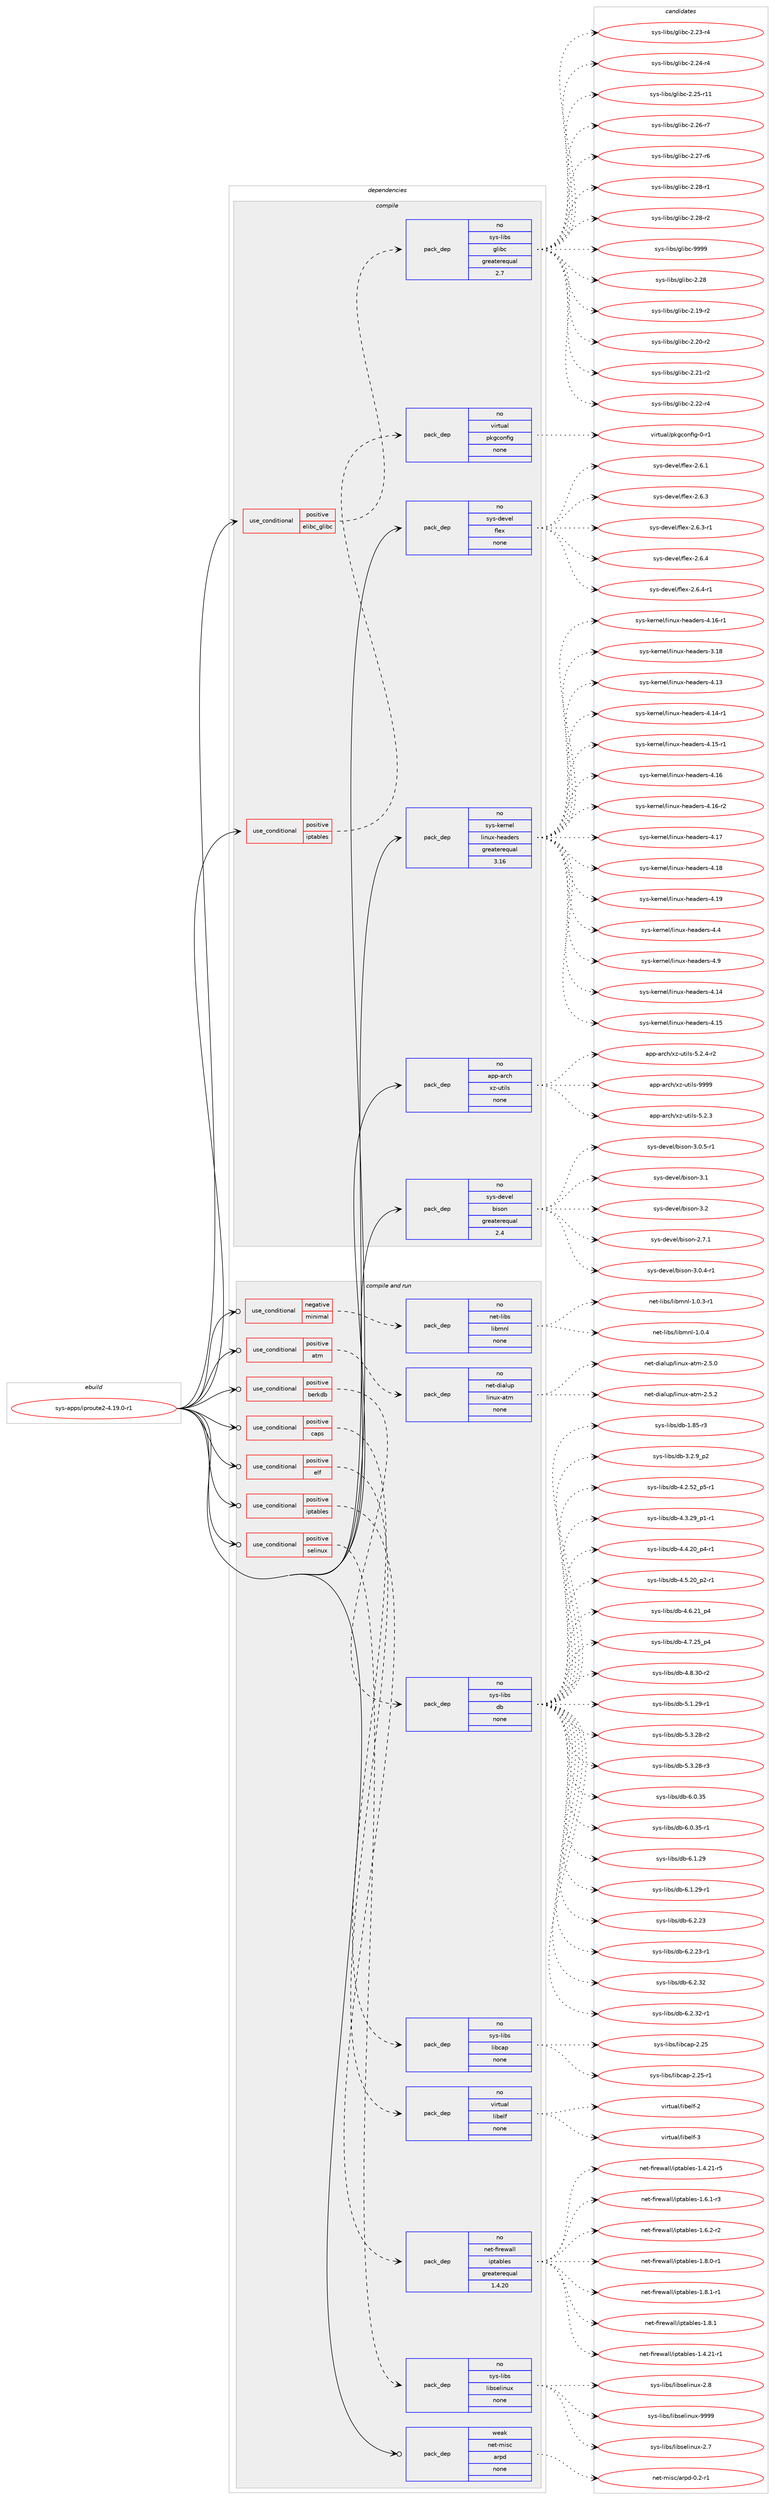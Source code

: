 digraph prolog {

# *************
# Graph options
# *************

newrank=true;
concentrate=true;
compound=true;
graph [rankdir=LR,fontname=Helvetica,fontsize=10,ranksep=1.5];#, ranksep=2.5, nodesep=0.2];
edge  [arrowhead=vee];
node  [fontname=Helvetica,fontsize=10];

# **********
# The ebuild
# **********

subgraph cluster_leftcol {
color=gray;
rank=same;
label=<<i>ebuild</i>>;
id [label="sys-apps/iproute2-4.19.0-r1", color=red, width=4, href="../sys-apps/iproute2-4.19.0-r1.svg"];
}

# ****************
# The dependencies
# ****************

subgraph cluster_midcol {
color=gray;
label=<<i>dependencies</i>>;
subgraph cluster_compile {
fillcolor="#eeeeee";
style=filled;
label=<<i>compile</i>>;
subgraph cond1183 {
dependency7001 [label=<<TABLE BORDER="0" CELLBORDER="1" CELLSPACING="0" CELLPADDING="4"><TR><TD ROWSPAN="3" CELLPADDING="10">use_conditional</TD></TR><TR><TD>positive</TD></TR><TR><TD>elibc_glibc</TD></TR></TABLE>>, shape=none, color=red];
subgraph pack5641 {
dependency7002 [label=<<TABLE BORDER="0" CELLBORDER="1" CELLSPACING="0" CELLPADDING="4" WIDTH="220"><TR><TD ROWSPAN="6" CELLPADDING="30">pack_dep</TD></TR><TR><TD WIDTH="110">no</TD></TR><TR><TD>sys-libs</TD></TR><TR><TD>glibc</TD></TR><TR><TD>greaterequal</TD></TR><TR><TD>2.7</TD></TR></TABLE>>, shape=none, color=blue];
}
dependency7001:e -> dependency7002:w [weight=20,style="dashed",arrowhead="vee"];
}
id:e -> dependency7001:w [weight=20,style="solid",arrowhead="vee"];
subgraph cond1184 {
dependency7003 [label=<<TABLE BORDER="0" CELLBORDER="1" CELLSPACING="0" CELLPADDING="4"><TR><TD ROWSPAN="3" CELLPADDING="10">use_conditional</TD></TR><TR><TD>positive</TD></TR><TR><TD>iptables</TD></TR></TABLE>>, shape=none, color=red];
subgraph pack5642 {
dependency7004 [label=<<TABLE BORDER="0" CELLBORDER="1" CELLSPACING="0" CELLPADDING="4" WIDTH="220"><TR><TD ROWSPAN="6" CELLPADDING="30">pack_dep</TD></TR><TR><TD WIDTH="110">no</TD></TR><TR><TD>virtual</TD></TR><TR><TD>pkgconfig</TD></TR><TR><TD>none</TD></TR><TR><TD></TD></TR></TABLE>>, shape=none, color=blue];
}
dependency7003:e -> dependency7004:w [weight=20,style="dashed",arrowhead="vee"];
}
id:e -> dependency7003:w [weight=20,style="solid",arrowhead="vee"];
subgraph pack5643 {
dependency7005 [label=<<TABLE BORDER="0" CELLBORDER="1" CELLSPACING="0" CELLPADDING="4" WIDTH="220"><TR><TD ROWSPAN="6" CELLPADDING="30">pack_dep</TD></TR><TR><TD WIDTH="110">no</TD></TR><TR><TD>app-arch</TD></TR><TR><TD>xz-utils</TD></TR><TR><TD>none</TD></TR><TR><TD></TD></TR></TABLE>>, shape=none, color=blue];
}
id:e -> dependency7005:w [weight=20,style="solid",arrowhead="vee"];
subgraph pack5644 {
dependency7006 [label=<<TABLE BORDER="0" CELLBORDER="1" CELLSPACING="0" CELLPADDING="4" WIDTH="220"><TR><TD ROWSPAN="6" CELLPADDING="30">pack_dep</TD></TR><TR><TD WIDTH="110">no</TD></TR><TR><TD>sys-devel</TD></TR><TR><TD>bison</TD></TR><TR><TD>greaterequal</TD></TR><TR><TD>2.4</TD></TR></TABLE>>, shape=none, color=blue];
}
id:e -> dependency7006:w [weight=20,style="solid",arrowhead="vee"];
subgraph pack5645 {
dependency7007 [label=<<TABLE BORDER="0" CELLBORDER="1" CELLSPACING="0" CELLPADDING="4" WIDTH="220"><TR><TD ROWSPAN="6" CELLPADDING="30">pack_dep</TD></TR><TR><TD WIDTH="110">no</TD></TR><TR><TD>sys-devel</TD></TR><TR><TD>flex</TD></TR><TR><TD>none</TD></TR><TR><TD></TD></TR></TABLE>>, shape=none, color=blue];
}
id:e -> dependency7007:w [weight=20,style="solid",arrowhead="vee"];
subgraph pack5646 {
dependency7008 [label=<<TABLE BORDER="0" CELLBORDER="1" CELLSPACING="0" CELLPADDING="4" WIDTH="220"><TR><TD ROWSPAN="6" CELLPADDING="30">pack_dep</TD></TR><TR><TD WIDTH="110">no</TD></TR><TR><TD>sys-kernel</TD></TR><TR><TD>linux-headers</TD></TR><TR><TD>greaterequal</TD></TR><TR><TD>3.16</TD></TR></TABLE>>, shape=none, color=blue];
}
id:e -> dependency7008:w [weight=20,style="solid",arrowhead="vee"];
}
subgraph cluster_compileandrun {
fillcolor="#eeeeee";
style=filled;
label=<<i>compile and run</i>>;
subgraph cond1185 {
dependency7009 [label=<<TABLE BORDER="0" CELLBORDER="1" CELLSPACING="0" CELLPADDING="4"><TR><TD ROWSPAN="3" CELLPADDING="10">use_conditional</TD></TR><TR><TD>negative</TD></TR><TR><TD>minimal</TD></TR></TABLE>>, shape=none, color=red];
subgraph pack5647 {
dependency7010 [label=<<TABLE BORDER="0" CELLBORDER="1" CELLSPACING="0" CELLPADDING="4" WIDTH="220"><TR><TD ROWSPAN="6" CELLPADDING="30">pack_dep</TD></TR><TR><TD WIDTH="110">no</TD></TR><TR><TD>net-libs</TD></TR><TR><TD>libmnl</TD></TR><TR><TD>none</TD></TR><TR><TD></TD></TR></TABLE>>, shape=none, color=blue];
}
dependency7009:e -> dependency7010:w [weight=20,style="dashed",arrowhead="vee"];
}
id:e -> dependency7009:w [weight=20,style="solid",arrowhead="odotvee"];
subgraph cond1186 {
dependency7011 [label=<<TABLE BORDER="0" CELLBORDER="1" CELLSPACING="0" CELLPADDING="4"><TR><TD ROWSPAN="3" CELLPADDING="10">use_conditional</TD></TR><TR><TD>positive</TD></TR><TR><TD>atm</TD></TR></TABLE>>, shape=none, color=red];
subgraph pack5648 {
dependency7012 [label=<<TABLE BORDER="0" CELLBORDER="1" CELLSPACING="0" CELLPADDING="4" WIDTH="220"><TR><TD ROWSPAN="6" CELLPADDING="30">pack_dep</TD></TR><TR><TD WIDTH="110">no</TD></TR><TR><TD>net-dialup</TD></TR><TR><TD>linux-atm</TD></TR><TR><TD>none</TD></TR><TR><TD></TD></TR></TABLE>>, shape=none, color=blue];
}
dependency7011:e -> dependency7012:w [weight=20,style="dashed",arrowhead="vee"];
}
id:e -> dependency7011:w [weight=20,style="solid",arrowhead="odotvee"];
subgraph cond1187 {
dependency7013 [label=<<TABLE BORDER="0" CELLBORDER="1" CELLSPACING="0" CELLPADDING="4"><TR><TD ROWSPAN="3" CELLPADDING="10">use_conditional</TD></TR><TR><TD>positive</TD></TR><TR><TD>berkdb</TD></TR></TABLE>>, shape=none, color=red];
subgraph pack5649 {
dependency7014 [label=<<TABLE BORDER="0" CELLBORDER="1" CELLSPACING="0" CELLPADDING="4" WIDTH="220"><TR><TD ROWSPAN="6" CELLPADDING="30">pack_dep</TD></TR><TR><TD WIDTH="110">no</TD></TR><TR><TD>sys-libs</TD></TR><TR><TD>db</TD></TR><TR><TD>none</TD></TR><TR><TD></TD></TR></TABLE>>, shape=none, color=blue];
}
dependency7013:e -> dependency7014:w [weight=20,style="dashed",arrowhead="vee"];
}
id:e -> dependency7013:w [weight=20,style="solid",arrowhead="odotvee"];
subgraph cond1188 {
dependency7015 [label=<<TABLE BORDER="0" CELLBORDER="1" CELLSPACING="0" CELLPADDING="4"><TR><TD ROWSPAN="3" CELLPADDING="10">use_conditional</TD></TR><TR><TD>positive</TD></TR><TR><TD>caps</TD></TR></TABLE>>, shape=none, color=red];
subgraph pack5650 {
dependency7016 [label=<<TABLE BORDER="0" CELLBORDER="1" CELLSPACING="0" CELLPADDING="4" WIDTH="220"><TR><TD ROWSPAN="6" CELLPADDING="30">pack_dep</TD></TR><TR><TD WIDTH="110">no</TD></TR><TR><TD>sys-libs</TD></TR><TR><TD>libcap</TD></TR><TR><TD>none</TD></TR><TR><TD></TD></TR></TABLE>>, shape=none, color=blue];
}
dependency7015:e -> dependency7016:w [weight=20,style="dashed",arrowhead="vee"];
}
id:e -> dependency7015:w [weight=20,style="solid",arrowhead="odotvee"];
subgraph cond1189 {
dependency7017 [label=<<TABLE BORDER="0" CELLBORDER="1" CELLSPACING="0" CELLPADDING="4"><TR><TD ROWSPAN="3" CELLPADDING="10">use_conditional</TD></TR><TR><TD>positive</TD></TR><TR><TD>elf</TD></TR></TABLE>>, shape=none, color=red];
subgraph pack5651 {
dependency7018 [label=<<TABLE BORDER="0" CELLBORDER="1" CELLSPACING="0" CELLPADDING="4" WIDTH="220"><TR><TD ROWSPAN="6" CELLPADDING="30">pack_dep</TD></TR><TR><TD WIDTH="110">no</TD></TR><TR><TD>virtual</TD></TR><TR><TD>libelf</TD></TR><TR><TD>none</TD></TR><TR><TD></TD></TR></TABLE>>, shape=none, color=blue];
}
dependency7017:e -> dependency7018:w [weight=20,style="dashed",arrowhead="vee"];
}
id:e -> dependency7017:w [weight=20,style="solid",arrowhead="odotvee"];
subgraph cond1190 {
dependency7019 [label=<<TABLE BORDER="0" CELLBORDER="1" CELLSPACING="0" CELLPADDING="4"><TR><TD ROWSPAN="3" CELLPADDING="10">use_conditional</TD></TR><TR><TD>positive</TD></TR><TR><TD>iptables</TD></TR></TABLE>>, shape=none, color=red];
subgraph pack5652 {
dependency7020 [label=<<TABLE BORDER="0" CELLBORDER="1" CELLSPACING="0" CELLPADDING="4" WIDTH="220"><TR><TD ROWSPAN="6" CELLPADDING="30">pack_dep</TD></TR><TR><TD WIDTH="110">no</TD></TR><TR><TD>net-firewall</TD></TR><TR><TD>iptables</TD></TR><TR><TD>greaterequal</TD></TR><TR><TD>1.4.20</TD></TR></TABLE>>, shape=none, color=blue];
}
dependency7019:e -> dependency7020:w [weight=20,style="dashed",arrowhead="vee"];
}
id:e -> dependency7019:w [weight=20,style="solid",arrowhead="odotvee"];
subgraph cond1191 {
dependency7021 [label=<<TABLE BORDER="0" CELLBORDER="1" CELLSPACING="0" CELLPADDING="4"><TR><TD ROWSPAN="3" CELLPADDING="10">use_conditional</TD></TR><TR><TD>positive</TD></TR><TR><TD>selinux</TD></TR></TABLE>>, shape=none, color=red];
subgraph pack5653 {
dependency7022 [label=<<TABLE BORDER="0" CELLBORDER="1" CELLSPACING="0" CELLPADDING="4" WIDTH="220"><TR><TD ROWSPAN="6" CELLPADDING="30">pack_dep</TD></TR><TR><TD WIDTH="110">no</TD></TR><TR><TD>sys-libs</TD></TR><TR><TD>libselinux</TD></TR><TR><TD>none</TD></TR><TR><TD></TD></TR></TABLE>>, shape=none, color=blue];
}
dependency7021:e -> dependency7022:w [weight=20,style="dashed",arrowhead="vee"];
}
id:e -> dependency7021:w [weight=20,style="solid",arrowhead="odotvee"];
subgraph pack5654 {
dependency7023 [label=<<TABLE BORDER="0" CELLBORDER="1" CELLSPACING="0" CELLPADDING="4" WIDTH="220"><TR><TD ROWSPAN="6" CELLPADDING="30">pack_dep</TD></TR><TR><TD WIDTH="110">weak</TD></TR><TR><TD>net-misc</TD></TR><TR><TD>arpd</TD></TR><TR><TD>none</TD></TR><TR><TD></TD></TR></TABLE>>, shape=none, color=blue];
}
id:e -> dependency7023:w [weight=20,style="solid",arrowhead="odotvee"];
}
subgraph cluster_run {
fillcolor="#eeeeee";
style=filled;
label=<<i>run</i>>;
}
}

# **************
# The candidates
# **************

subgraph cluster_choices {
rank=same;
color=gray;
label=<<i>candidates</i>>;

subgraph choice5641 {
color=black;
nodesep=1;
choice11512111545108105981154710310810598994550465056 [label="sys-libs/glibc-2.28", color=red, width=4,href="../sys-libs/glibc-2.28.svg"];
choice115121115451081059811547103108105989945504649574511450 [label="sys-libs/glibc-2.19-r2", color=red, width=4,href="../sys-libs/glibc-2.19-r2.svg"];
choice115121115451081059811547103108105989945504650484511450 [label="sys-libs/glibc-2.20-r2", color=red, width=4,href="../sys-libs/glibc-2.20-r2.svg"];
choice115121115451081059811547103108105989945504650494511450 [label="sys-libs/glibc-2.21-r2", color=red, width=4,href="../sys-libs/glibc-2.21-r2.svg"];
choice115121115451081059811547103108105989945504650504511452 [label="sys-libs/glibc-2.22-r4", color=red, width=4,href="../sys-libs/glibc-2.22-r4.svg"];
choice115121115451081059811547103108105989945504650514511452 [label="sys-libs/glibc-2.23-r4", color=red, width=4,href="../sys-libs/glibc-2.23-r4.svg"];
choice115121115451081059811547103108105989945504650524511452 [label="sys-libs/glibc-2.24-r4", color=red, width=4,href="../sys-libs/glibc-2.24-r4.svg"];
choice11512111545108105981154710310810598994550465053451144949 [label="sys-libs/glibc-2.25-r11", color=red, width=4,href="../sys-libs/glibc-2.25-r11.svg"];
choice115121115451081059811547103108105989945504650544511455 [label="sys-libs/glibc-2.26-r7", color=red, width=4,href="../sys-libs/glibc-2.26-r7.svg"];
choice115121115451081059811547103108105989945504650554511454 [label="sys-libs/glibc-2.27-r6", color=red, width=4,href="../sys-libs/glibc-2.27-r6.svg"];
choice115121115451081059811547103108105989945504650564511449 [label="sys-libs/glibc-2.28-r1", color=red, width=4,href="../sys-libs/glibc-2.28-r1.svg"];
choice115121115451081059811547103108105989945504650564511450 [label="sys-libs/glibc-2.28-r2", color=red, width=4,href="../sys-libs/glibc-2.28-r2.svg"];
choice11512111545108105981154710310810598994557575757 [label="sys-libs/glibc-9999", color=red, width=4,href="../sys-libs/glibc-9999.svg"];
dependency7002:e -> choice11512111545108105981154710310810598994550465056:w [style=dotted,weight="100"];
dependency7002:e -> choice115121115451081059811547103108105989945504649574511450:w [style=dotted,weight="100"];
dependency7002:e -> choice115121115451081059811547103108105989945504650484511450:w [style=dotted,weight="100"];
dependency7002:e -> choice115121115451081059811547103108105989945504650494511450:w [style=dotted,weight="100"];
dependency7002:e -> choice115121115451081059811547103108105989945504650504511452:w [style=dotted,weight="100"];
dependency7002:e -> choice115121115451081059811547103108105989945504650514511452:w [style=dotted,weight="100"];
dependency7002:e -> choice115121115451081059811547103108105989945504650524511452:w [style=dotted,weight="100"];
dependency7002:e -> choice11512111545108105981154710310810598994550465053451144949:w [style=dotted,weight="100"];
dependency7002:e -> choice115121115451081059811547103108105989945504650544511455:w [style=dotted,weight="100"];
dependency7002:e -> choice115121115451081059811547103108105989945504650554511454:w [style=dotted,weight="100"];
dependency7002:e -> choice115121115451081059811547103108105989945504650564511449:w [style=dotted,weight="100"];
dependency7002:e -> choice115121115451081059811547103108105989945504650564511450:w [style=dotted,weight="100"];
dependency7002:e -> choice11512111545108105981154710310810598994557575757:w [style=dotted,weight="100"];
}
subgraph choice5642 {
color=black;
nodesep=1;
choice11810511411611797108471121071039911111010210510345484511449 [label="virtual/pkgconfig-0-r1", color=red, width=4,href="../virtual/pkgconfig-0-r1.svg"];
dependency7004:e -> choice11810511411611797108471121071039911111010210510345484511449:w [style=dotted,weight="100"];
}
subgraph choice5643 {
color=black;
nodesep=1;
choice971121124597114991044712012245117116105108115455346504651 [label="app-arch/xz-utils-5.2.3", color=red, width=4,href="../app-arch/xz-utils-5.2.3.svg"];
choice9711211245971149910447120122451171161051081154553465046524511450 [label="app-arch/xz-utils-5.2.4-r2", color=red, width=4,href="../app-arch/xz-utils-5.2.4-r2.svg"];
choice9711211245971149910447120122451171161051081154557575757 [label="app-arch/xz-utils-9999", color=red, width=4,href="../app-arch/xz-utils-9999.svg"];
dependency7005:e -> choice971121124597114991044712012245117116105108115455346504651:w [style=dotted,weight="100"];
dependency7005:e -> choice9711211245971149910447120122451171161051081154553465046524511450:w [style=dotted,weight="100"];
dependency7005:e -> choice9711211245971149910447120122451171161051081154557575757:w [style=dotted,weight="100"];
}
subgraph choice5644 {
color=black;
nodesep=1;
choice115121115451001011181011084798105115111110455046554649 [label="sys-devel/bison-2.7.1", color=red, width=4,href="../sys-devel/bison-2.7.1.svg"];
choice1151211154510010111810110847981051151111104551464846524511449 [label="sys-devel/bison-3.0.4-r1", color=red, width=4,href="../sys-devel/bison-3.0.4-r1.svg"];
choice1151211154510010111810110847981051151111104551464846534511449 [label="sys-devel/bison-3.0.5-r1", color=red, width=4,href="../sys-devel/bison-3.0.5-r1.svg"];
choice11512111545100101118101108479810511511111045514649 [label="sys-devel/bison-3.1", color=red, width=4,href="../sys-devel/bison-3.1.svg"];
choice11512111545100101118101108479810511511111045514650 [label="sys-devel/bison-3.2", color=red, width=4,href="../sys-devel/bison-3.2.svg"];
dependency7006:e -> choice115121115451001011181011084798105115111110455046554649:w [style=dotted,weight="100"];
dependency7006:e -> choice1151211154510010111810110847981051151111104551464846524511449:w [style=dotted,weight="100"];
dependency7006:e -> choice1151211154510010111810110847981051151111104551464846534511449:w [style=dotted,weight="100"];
dependency7006:e -> choice11512111545100101118101108479810511511111045514649:w [style=dotted,weight="100"];
dependency7006:e -> choice11512111545100101118101108479810511511111045514650:w [style=dotted,weight="100"];
}
subgraph choice5645 {
color=black;
nodesep=1;
choice1151211154510010111810110847102108101120455046544649 [label="sys-devel/flex-2.6.1", color=red, width=4,href="../sys-devel/flex-2.6.1.svg"];
choice1151211154510010111810110847102108101120455046544651 [label="sys-devel/flex-2.6.3", color=red, width=4,href="../sys-devel/flex-2.6.3.svg"];
choice11512111545100101118101108471021081011204550465446514511449 [label="sys-devel/flex-2.6.3-r1", color=red, width=4,href="../sys-devel/flex-2.6.3-r1.svg"];
choice1151211154510010111810110847102108101120455046544652 [label="sys-devel/flex-2.6.4", color=red, width=4,href="../sys-devel/flex-2.6.4.svg"];
choice11512111545100101118101108471021081011204550465446524511449 [label="sys-devel/flex-2.6.4-r1", color=red, width=4,href="../sys-devel/flex-2.6.4-r1.svg"];
dependency7007:e -> choice1151211154510010111810110847102108101120455046544649:w [style=dotted,weight="100"];
dependency7007:e -> choice1151211154510010111810110847102108101120455046544651:w [style=dotted,weight="100"];
dependency7007:e -> choice11512111545100101118101108471021081011204550465446514511449:w [style=dotted,weight="100"];
dependency7007:e -> choice1151211154510010111810110847102108101120455046544652:w [style=dotted,weight="100"];
dependency7007:e -> choice11512111545100101118101108471021081011204550465446524511449:w [style=dotted,weight="100"];
}
subgraph choice5646 {
color=black;
nodesep=1;
choice115121115451071011141101011084710810511011712045104101971001011141154552464952 [label="sys-kernel/linux-headers-4.14", color=red, width=4,href="../sys-kernel/linux-headers-4.14.svg"];
choice115121115451071011141101011084710810511011712045104101971001011141154552464953 [label="sys-kernel/linux-headers-4.15", color=red, width=4,href="../sys-kernel/linux-headers-4.15.svg"];
choice1151211154510710111411010110847108105110117120451041019710010111411545524649544511449 [label="sys-kernel/linux-headers-4.16-r1", color=red, width=4,href="../sys-kernel/linux-headers-4.16-r1.svg"];
choice115121115451071011141101011084710810511011712045104101971001011141154551464956 [label="sys-kernel/linux-headers-3.18", color=red, width=4,href="../sys-kernel/linux-headers-3.18.svg"];
choice115121115451071011141101011084710810511011712045104101971001011141154552464951 [label="sys-kernel/linux-headers-4.13", color=red, width=4,href="../sys-kernel/linux-headers-4.13.svg"];
choice1151211154510710111411010110847108105110117120451041019710010111411545524649524511449 [label="sys-kernel/linux-headers-4.14-r1", color=red, width=4,href="../sys-kernel/linux-headers-4.14-r1.svg"];
choice1151211154510710111411010110847108105110117120451041019710010111411545524649534511449 [label="sys-kernel/linux-headers-4.15-r1", color=red, width=4,href="../sys-kernel/linux-headers-4.15-r1.svg"];
choice115121115451071011141101011084710810511011712045104101971001011141154552464954 [label="sys-kernel/linux-headers-4.16", color=red, width=4,href="../sys-kernel/linux-headers-4.16.svg"];
choice1151211154510710111411010110847108105110117120451041019710010111411545524649544511450 [label="sys-kernel/linux-headers-4.16-r2", color=red, width=4,href="../sys-kernel/linux-headers-4.16-r2.svg"];
choice115121115451071011141101011084710810511011712045104101971001011141154552464955 [label="sys-kernel/linux-headers-4.17", color=red, width=4,href="../sys-kernel/linux-headers-4.17.svg"];
choice115121115451071011141101011084710810511011712045104101971001011141154552464956 [label="sys-kernel/linux-headers-4.18", color=red, width=4,href="../sys-kernel/linux-headers-4.18.svg"];
choice115121115451071011141101011084710810511011712045104101971001011141154552464957 [label="sys-kernel/linux-headers-4.19", color=red, width=4,href="../sys-kernel/linux-headers-4.19.svg"];
choice1151211154510710111411010110847108105110117120451041019710010111411545524652 [label="sys-kernel/linux-headers-4.4", color=red, width=4,href="../sys-kernel/linux-headers-4.4.svg"];
choice1151211154510710111411010110847108105110117120451041019710010111411545524657 [label="sys-kernel/linux-headers-4.9", color=red, width=4,href="../sys-kernel/linux-headers-4.9.svg"];
dependency7008:e -> choice115121115451071011141101011084710810511011712045104101971001011141154552464952:w [style=dotted,weight="100"];
dependency7008:e -> choice115121115451071011141101011084710810511011712045104101971001011141154552464953:w [style=dotted,weight="100"];
dependency7008:e -> choice1151211154510710111411010110847108105110117120451041019710010111411545524649544511449:w [style=dotted,weight="100"];
dependency7008:e -> choice115121115451071011141101011084710810511011712045104101971001011141154551464956:w [style=dotted,weight="100"];
dependency7008:e -> choice115121115451071011141101011084710810511011712045104101971001011141154552464951:w [style=dotted,weight="100"];
dependency7008:e -> choice1151211154510710111411010110847108105110117120451041019710010111411545524649524511449:w [style=dotted,weight="100"];
dependency7008:e -> choice1151211154510710111411010110847108105110117120451041019710010111411545524649534511449:w [style=dotted,weight="100"];
dependency7008:e -> choice115121115451071011141101011084710810511011712045104101971001011141154552464954:w [style=dotted,weight="100"];
dependency7008:e -> choice1151211154510710111411010110847108105110117120451041019710010111411545524649544511450:w [style=dotted,weight="100"];
dependency7008:e -> choice115121115451071011141101011084710810511011712045104101971001011141154552464955:w [style=dotted,weight="100"];
dependency7008:e -> choice115121115451071011141101011084710810511011712045104101971001011141154552464956:w [style=dotted,weight="100"];
dependency7008:e -> choice115121115451071011141101011084710810511011712045104101971001011141154552464957:w [style=dotted,weight="100"];
dependency7008:e -> choice1151211154510710111411010110847108105110117120451041019710010111411545524652:w [style=dotted,weight="100"];
dependency7008:e -> choice1151211154510710111411010110847108105110117120451041019710010111411545524657:w [style=dotted,weight="100"];
}
subgraph choice5647 {
color=black;
nodesep=1;
choice110101116451081059811547108105981091101084549464846514511449 [label="net-libs/libmnl-1.0.3-r1", color=red, width=4,href="../net-libs/libmnl-1.0.3-r1.svg"];
choice11010111645108105981154710810598109110108454946484652 [label="net-libs/libmnl-1.0.4", color=red, width=4,href="../net-libs/libmnl-1.0.4.svg"];
dependency7010:e -> choice110101116451081059811547108105981091101084549464846514511449:w [style=dotted,weight="100"];
dependency7010:e -> choice11010111645108105981154710810598109110108454946484652:w [style=dotted,weight="100"];
}
subgraph choice5648 {
color=black;
nodesep=1;
choice1101011164510010597108117112471081051101171204597116109455046534648 [label="net-dialup/linux-atm-2.5.0", color=red, width=4,href="../net-dialup/linux-atm-2.5.0.svg"];
choice1101011164510010597108117112471081051101171204597116109455046534650 [label="net-dialup/linux-atm-2.5.2", color=red, width=4,href="../net-dialup/linux-atm-2.5.2.svg"];
dependency7012:e -> choice1101011164510010597108117112471081051101171204597116109455046534648:w [style=dotted,weight="100"];
dependency7012:e -> choice1101011164510010597108117112471081051101171204597116109455046534650:w [style=dotted,weight="100"];
}
subgraph choice5649 {
color=black;
nodesep=1;
choice1151211154510810598115471009845494656534511451 [label="sys-libs/db-1.85-r3", color=red, width=4,href="../sys-libs/db-1.85-r3.svg"];
choice115121115451081059811547100984551465046579511250 [label="sys-libs/db-3.2.9_p2", color=red, width=4,href="../sys-libs/db-3.2.9_p2.svg"];
choice115121115451081059811547100984552465046535095112534511449 [label="sys-libs/db-4.2.52_p5-r1", color=red, width=4,href="../sys-libs/db-4.2.52_p5-r1.svg"];
choice115121115451081059811547100984552465146505795112494511449 [label="sys-libs/db-4.3.29_p1-r1", color=red, width=4,href="../sys-libs/db-4.3.29_p1-r1.svg"];
choice115121115451081059811547100984552465246504895112524511449 [label="sys-libs/db-4.4.20_p4-r1", color=red, width=4,href="../sys-libs/db-4.4.20_p4-r1.svg"];
choice115121115451081059811547100984552465346504895112504511449 [label="sys-libs/db-4.5.20_p2-r1", color=red, width=4,href="../sys-libs/db-4.5.20_p2-r1.svg"];
choice11512111545108105981154710098455246544650499511252 [label="sys-libs/db-4.6.21_p4", color=red, width=4,href="../sys-libs/db-4.6.21_p4.svg"];
choice11512111545108105981154710098455246554650539511252 [label="sys-libs/db-4.7.25_p4", color=red, width=4,href="../sys-libs/db-4.7.25_p4.svg"];
choice11512111545108105981154710098455246564651484511450 [label="sys-libs/db-4.8.30-r2", color=red, width=4,href="../sys-libs/db-4.8.30-r2.svg"];
choice11512111545108105981154710098455346494650574511449 [label="sys-libs/db-5.1.29-r1", color=red, width=4,href="../sys-libs/db-5.1.29-r1.svg"];
choice11512111545108105981154710098455346514650564511450 [label="sys-libs/db-5.3.28-r2", color=red, width=4,href="../sys-libs/db-5.3.28-r2.svg"];
choice11512111545108105981154710098455346514650564511451 [label="sys-libs/db-5.3.28-r3", color=red, width=4,href="../sys-libs/db-5.3.28-r3.svg"];
choice1151211154510810598115471009845544648465153 [label="sys-libs/db-6.0.35", color=red, width=4,href="../sys-libs/db-6.0.35.svg"];
choice11512111545108105981154710098455446484651534511449 [label="sys-libs/db-6.0.35-r1", color=red, width=4,href="../sys-libs/db-6.0.35-r1.svg"];
choice1151211154510810598115471009845544649465057 [label="sys-libs/db-6.1.29", color=red, width=4,href="../sys-libs/db-6.1.29.svg"];
choice11512111545108105981154710098455446494650574511449 [label="sys-libs/db-6.1.29-r1", color=red, width=4,href="../sys-libs/db-6.1.29-r1.svg"];
choice1151211154510810598115471009845544650465051 [label="sys-libs/db-6.2.23", color=red, width=4,href="../sys-libs/db-6.2.23.svg"];
choice11512111545108105981154710098455446504650514511449 [label="sys-libs/db-6.2.23-r1", color=red, width=4,href="../sys-libs/db-6.2.23-r1.svg"];
choice1151211154510810598115471009845544650465150 [label="sys-libs/db-6.2.32", color=red, width=4,href="../sys-libs/db-6.2.32.svg"];
choice11512111545108105981154710098455446504651504511449 [label="sys-libs/db-6.2.32-r1", color=red, width=4,href="../sys-libs/db-6.2.32-r1.svg"];
dependency7014:e -> choice1151211154510810598115471009845494656534511451:w [style=dotted,weight="100"];
dependency7014:e -> choice115121115451081059811547100984551465046579511250:w [style=dotted,weight="100"];
dependency7014:e -> choice115121115451081059811547100984552465046535095112534511449:w [style=dotted,weight="100"];
dependency7014:e -> choice115121115451081059811547100984552465146505795112494511449:w [style=dotted,weight="100"];
dependency7014:e -> choice115121115451081059811547100984552465246504895112524511449:w [style=dotted,weight="100"];
dependency7014:e -> choice115121115451081059811547100984552465346504895112504511449:w [style=dotted,weight="100"];
dependency7014:e -> choice11512111545108105981154710098455246544650499511252:w [style=dotted,weight="100"];
dependency7014:e -> choice11512111545108105981154710098455246554650539511252:w [style=dotted,weight="100"];
dependency7014:e -> choice11512111545108105981154710098455246564651484511450:w [style=dotted,weight="100"];
dependency7014:e -> choice11512111545108105981154710098455346494650574511449:w [style=dotted,weight="100"];
dependency7014:e -> choice11512111545108105981154710098455346514650564511450:w [style=dotted,weight="100"];
dependency7014:e -> choice11512111545108105981154710098455346514650564511451:w [style=dotted,weight="100"];
dependency7014:e -> choice1151211154510810598115471009845544648465153:w [style=dotted,weight="100"];
dependency7014:e -> choice11512111545108105981154710098455446484651534511449:w [style=dotted,weight="100"];
dependency7014:e -> choice1151211154510810598115471009845544649465057:w [style=dotted,weight="100"];
dependency7014:e -> choice11512111545108105981154710098455446494650574511449:w [style=dotted,weight="100"];
dependency7014:e -> choice1151211154510810598115471009845544650465051:w [style=dotted,weight="100"];
dependency7014:e -> choice11512111545108105981154710098455446504650514511449:w [style=dotted,weight="100"];
dependency7014:e -> choice1151211154510810598115471009845544650465150:w [style=dotted,weight="100"];
dependency7014:e -> choice11512111545108105981154710098455446504651504511449:w [style=dotted,weight="100"];
}
subgraph choice5650 {
color=black;
nodesep=1;
choice1151211154510810598115471081059899971124550465053 [label="sys-libs/libcap-2.25", color=red, width=4,href="../sys-libs/libcap-2.25.svg"];
choice11512111545108105981154710810598999711245504650534511449 [label="sys-libs/libcap-2.25-r1", color=red, width=4,href="../sys-libs/libcap-2.25-r1.svg"];
dependency7016:e -> choice1151211154510810598115471081059899971124550465053:w [style=dotted,weight="100"];
dependency7016:e -> choice11512111545108105981154710810598999711245504650534511449:w [style=dotted,weight="100"];
}
subgraph choice5651 {
color=black;
nodesep=1;
choice1181051141161179710847108105981011081024550 [label="virtual/libelf-2", color=red, width=4,href="../virtual/libelf-2.svg"];
choice1181051141161179710847108105981011081024551 [label="virtual/libelf-3", color=red, width=4,href="../virtual/libelf-3.svg"];
dependency7018:e -> choice1181051141161179710847108105981011081024550:w [style=dotted,weight="100"];
dependency7018:e -> choice1181051141161179710847108105981011081024551:w [style=dotted,weight="100"];
}
subgraph choice5652 {
color=black;
nodesep=1;
choice1101011164510210511410111997108108471051121169798108101115454946564649 [label="net-firewall/iptables-1.8.1", color=red, width=4,href="../net-firewall/iptables-1.8.1.svg"];
choice1101011164510210511410111997108108471051121169798108101115454946524650494511449 [label="net-firewall/iptables-1.4.21-r1", color=red, width=4,href="../net-firewall/iptables-1.4.21-r1.svg"];
choice1101011164510210511410111997108108471051121169798108101115454946524650494511453 [label="net-firewall/iptables-1.4.21-r5", color=red, width=4,href="../net-firewall/iptables-1.4.21-r5.svg"];
choice11010111645102105114101119971081084710511211697981081011154549465446494511451 [label="net-firewall/iptables-1.6.1-r3", color=red, width=4,href="../net-firewall/iptables-1.6.1-r3.svg"];
choice11010111645102105114101119971081084710511211697981081011154549465446504511450 [label="net-firewall/iptables-1.6.2-r2", color=red, width=4,href="../net-firewall/iptables-1.6.2-r2.svg"];
choice11010111645102105114101119971081084710511211697981081011154549465646484511449 [label="net-firewall/iptables-1.8.0-r1", color=red, width=4,href="../net-firewall/iptables-1.8.0-r1.svg"];
choice11010111645102105114101119971081084710511211697981081011154549465646494511449 [label="net-firewall/iptables-1.8.1-r1", color=red, width=4,href="../net-firewall/iptables-1.8.1-r1.svg"];
dependency7020:e -> choice1101011164510210511410111997108108471051121169798108101115454946564649:w [style=dotted,weight="100"];
dependency7020:e -> choice1101011164510210511410111997108108471051121169798108101115454946524650494511449:w [style=dotted,weight="100"];
dependency7020:e -> choice1101011164510210511410111997108108471051121169798108101115454946524650494511453:w [style=dotted,weight="100"];
dependency7020:e -> choice11010111645102105114101119971081084710511211697981081011154549465446494511451:w [style=dotted,weight="100"];
dependency7020:e -> choice11010111645102105114101119971081084710511211697981081011154549465446504511450:w [style=dotted,weight="100"];
dependency7020:e -> choice11010111645102105114101119971081084710511211697981081011154549465646484511449:w [style=dotted,weight="100"];
dependency7020:e -> choice11010111645102105114101119971081084710511211697981081011154549465646494511449:w [style=dotted,weight="100"];
}
subgraph choice5653 {
color=black;
nodesep=1;
choice1151211154510810598115471081059811510110810511011712045504655 [label="sys-libs/libselinux-2.7", color=red, width=4,href="../sys-libs/libselinux-2.7.svg"];
choice1151211154510810598115471081059811510110810511011712045504656 [label="sys-libs/libselinux-2.8", color=red, width=4,href="../sys-libs/libselinux-2.8.svg"];
choice115121115451081059811547108105981151011081051101171204557575757 [label="sys-libs/libselinux-9999", color=red, width=4,href="../sys-libs/libselinux-9999.svg"];
dependency7022:e -> choice1151211154510810598115471081059811510110810511011712045504655:w [style=dotted,weight="100"];
dependency7022:e -> choice1151211154510810598115471081059811510110810511011712045504656:w [style=dotted,weight="100"];
dependency7022:e -> choice115121115451081059811547108105981151011081051101171204557575757:w [style=dotted,weight="100"];
}
subgraph choice5654 {
color=black;
nodesep=1;
choice11010111645109105115994797114112100454846504511449 [label="net-misc/arpd-0.2-r1", color=red, width=4,href="../net-misc/arpd-0.2-r1.svg"];
dependency7023:e -> choice11010111645109105115994797114112100454846504511449:w [style=dotted,weight="100"];
}
}

}
